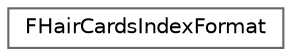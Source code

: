 digraph "Graphical Class Hierarchy"
{
 // INTERACTIVE_SVG=YES
 // LATEX_PDF_SIZE
  bgcolor="transparent";
  edge [fontname=Helvetica,fontsize=10,labelfontname=Helvetica,labelfontsize=10];
  node [fontname=Helvetica,fontsize=10,shape=box,height=0.2,width=0.4];
  rankdir="LR";
  Node0 [id="Node000000",label="FHairCardsIndexFormat",height=0.2,width=0.4,color="grey40", fillcolor="white", style="filled",URL="$dd/d5d/structFHairCardsIndexFormat.html",tooltip=" "];
}
